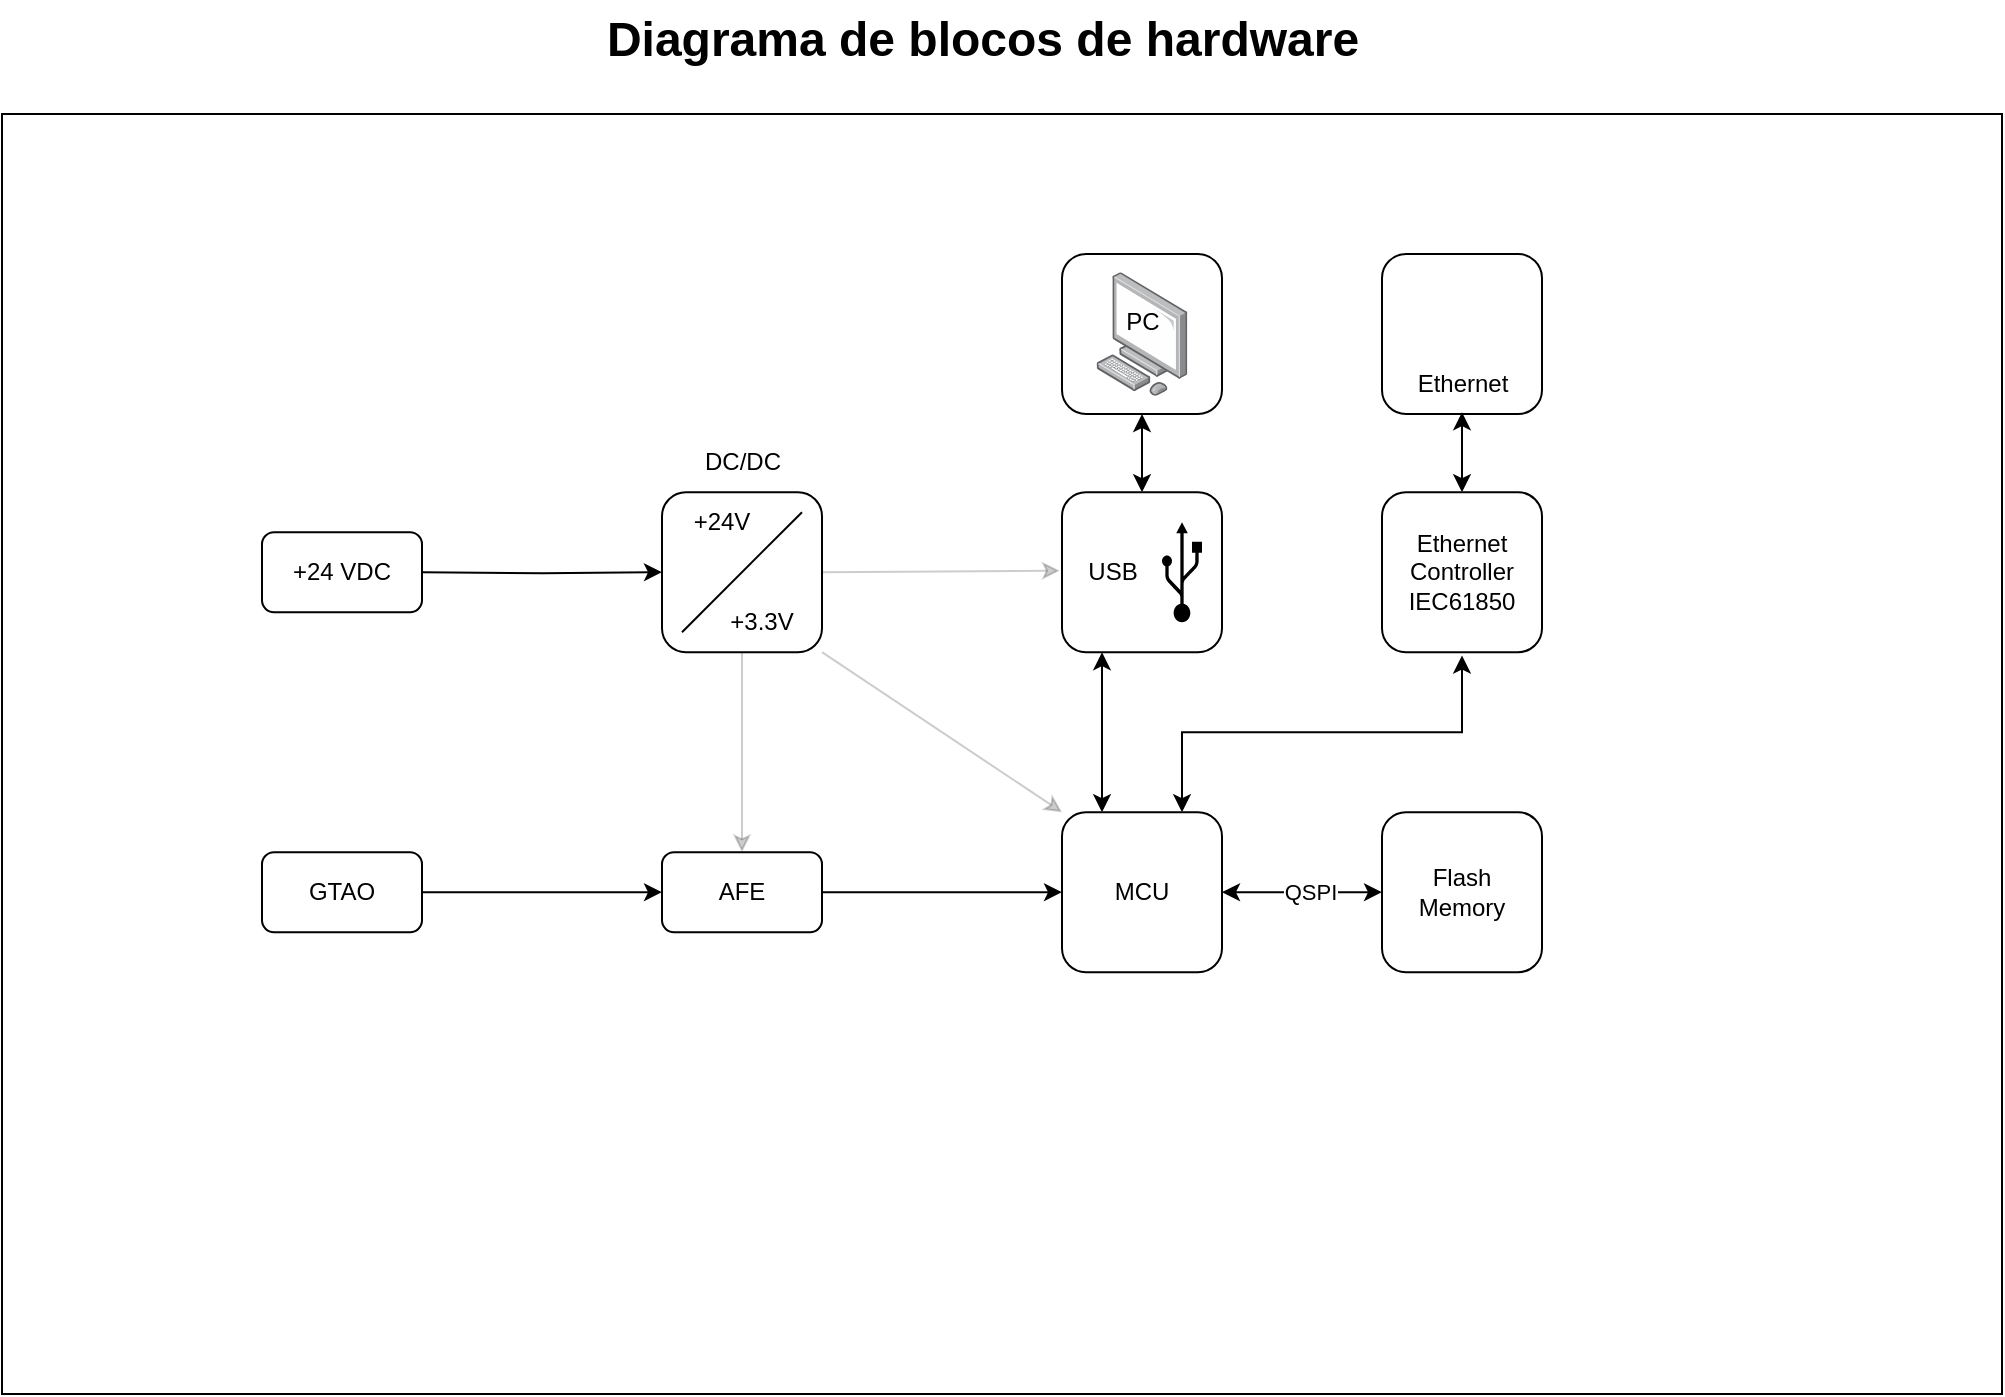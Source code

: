 <mxfile version="21.3.6" type="github">
  <diagram name="Page-1" id="smX_h_Syulk-mbbJK1Uy">
    <mxGraphModel dx="2049" dy="1080" grid="1" gridSize="10" guides="1" tooltips="1" connect="1" arrows="1" fold="1" page="1" pageScale="1" pageWidth="1169" pageHeight="827" math="0" shadow="0">
      <root>
        <mxCell id="0" />
        <mxCell id="1" parent="0" />
        <mxCell id="Z9HUjrv4dgqILaWere4b-49" value="" style="whiteSpace=wrap;html=1;gradientColor=none;fillColor=none;" vertex="1" parent="1">
          <mxGeometry x="80" y="120" width="1000" height="640" as="geometry" />
        </mxCell>
        <mxCell id="Z9HUjrv4dgqILaWere4b-1" value="AFE" style="rounded=1;whiteSpace=wrap;html=1;" vertex="1" parent="1">
          <mxGeometry x="410" y="489.1" width="80" height="40" as="geometry" />
        </mxCell>
        <mxCell id="Z9HUjrv4dgqILaWere4b-6" style="edgeStyle=orthogonalEdgeStyle;rounded=0;orthogonalLoop=1;jettySize=auto;html=1;exitX=0.25;exitY=0;exitDx=0;exitDy=0;entryX=0.25;entryY=1;entryDx=0;entryDy=0;startArrow=classic;startFill=1;" edge="1" parent="1" source="Z9HUjrv4dgqILaWere4b-2" target="Z9HUjrv4dgqILaWere4b-3">
          <mxGeometry relative="1" as="geometry" />
        </mxCell>
        <mxCell id="Z9HUjrv4dgqILaWere4b-11" style="edgeStyle=orthogonalEdgeStyle;rounded=0;orthogonalLoop=1;jettySize=auto;html=1;exitX=1;exitY=0.5;exitDx=0;exitDy=0;entryX=0;entryY=0.5;entryDx=0;entryDy=0;" edge="1" parent="1" source="Z9HUjrv4dgqILaWere4b-1" target="Z9HUjrv4dgqILaWere4b-2">
          <mxGeometry relative="1" as="geometry" />
        </mxCell>
        <mxCell id="Z9HUjrv4dgqILaWere4b-28" style="edgeStyle=orthogonalEdgeStyle;rounded=0;orthogonalLoop=1;jettySize=auto;html=1;exitX=1;exitY=0.5;exitDx=0;exitDy=0;entryX=0;entryY=0.5;entryDx=0;entryDy=0;startArrow=classic;startFill=1;" edge="1" parent="1" source="Z9HUjrv4dgqILaWere4b-2" target="Z9HUjrv4dgqILaWere4b-27">
          <mxGeometry relative="1" as="geometry" />
        </mxCell>
        <mxCell id="Z9HUjrv4dgqILaWere4b-30" value="QSPI" style="edgeLabel;html=1;align=center;verticalAlign=middle;resizable=0;points=[];" vertex="1" connectable="0" parent="Z9HUjrv4dgqILaWere4b-28">
          <mxGeometry x="-0.219" relative="1" as="geometry">
            <mxPoint x="13" as="offset" />
          </mxGeometry>
        </mxCell>
        <mxCell id="Z9HUjrv4dgqILaWere4b-36" style="edgeStyle=orthogonalEdgeStyle;rounded=0;orthogonalLoop=1;jettySize=auto;html=1;exitX=0.75;exitY=0;exitDx=0;exitDy=0;entryX=0.5;entryY=1.056;entryDx=0;entryDy=0;entryPerimeter=0;startArrow=classic;startFill=1;" edge="1" parent="1" source="Z9HUjrv4dgqILaWere4b-2">
          <mxGeometry relative="1" as="geometry">
            <mxPoint x="810" y="390.78" as="targetPoint" />
            <Array as="points">
              <mxPoint x="670" y="429.1" />
              <mxPoint x="810" y="429.1" />
            </Array>
          </mxGeometry>
        </mxCell>
        <mxCell id="Z9HUjrv4dgqILaWere4b-2" value="MCU" style="rounded=1;whiteSpace=wrap;html=1;" vertex="1" parent="1">
          <mxGeometry x="610" y="469.1" width="80" height="80" as="geometry" />
        </mxCell>
        <mxCell id="Z9HUjrv4dgqILaWere4b-8" style="edgeStyle=orthogonalEdgeStyle;rounded=0;orthogonalLoop=1;jettySize=auto;html=1;exitX=0.5;exitY=0;exitDx=0;exitDy=0;entryX=0.5;entryY=1;entryDx=0;entryDy=0;startArrow=classic;startFill=1;" edge="1" parent="1" source="Z9HUjrv4dgqILaWere4b-3" target="Z9HUjrv4dgqILaWere4b-37">
          <mxGeometry relative="1" as="geometry" />
        </mxCell>
        <mxCell id="Z9HUjrv4dgqILaWere4b-7" value="" style="image;points=[];aspect=fixed;html=1;align=center;shadow=0;dashed=0;image=img/lib/allied_telesis/computer_and_terminals/Personal_Computer.svg;" vertex="1" parent="1">
          <mxGeometry x="627.2" y="199.1" width="45.6" height="61.8" as="geometry" />
        </mxCell>
        <mxCell id="Z9HUjrv4dgqILaWere4b-10" value="" style="group" vertex="1" connectable="0" parent="1">
          <mxGeometry x="610" y="309.1" width="80" height="80" as="geometry" />
        </mxCell>
        <mxCell id="Z9HUjrv4dgqILaWere4b-3" value="" style="rounded=1;whiteSpace=wrap;html=1;" vertex="1" parent="Z9HUjrv4dgqILaWere4b-10">
          <mxGeometry width="80" height="80" as="geometry" />
        </mxCell>
        <mxCell id="Z9HUjrv4dgqILaWere4b-4" value="" style="shape=mxgraph.signs.tech.usb;html=1;pointerEvents=1;fillColor=#000000;strokeColor=none;verticalLabelPosition=bottom;verticalAlign=top;align=center;" vertex="1" parent="Z9HUjrv4dgqILaWere4b-10">
          <mxGeometry x="50" y="15" width="20" height="50" as="geometry" />
        </mxCell>
        <mxCell id="Z9HUjrv4dgqILaWere4b-5" value="USB" style="text;html=1;align=center;verticalAlign=middle;resizable=0;points=[];autosize=1;strokeColor=none;fillColor=none;" vertex="1" parent="Z9HUjrv4dgqILaWere4b-10">
          <mxGeometry y="25" width="50" height="30" as="geometry" />
        </mxCell>
        <mxCell id="Z9HUjrv4dgqILaWere4b-22" style="edgeStyle=orthogonalEdgeStyle;rounded=0;orthogonalLoop=1;jettySize=auto;html=1;exitX=1;exitY=0.5;exitDx=0;exitDy=0;entryX=0;entryY=0.5;entryDx=0;entryDy=0;" edge="1" parent="1" source="Z9HUjrv4dgqILaWere4b-14" target="Z9HUjrv4dgqILaWere4b-1">
          <mxGeometry relative="1" as="geometry" />
        </mxCell>
        <mxCell id="Z9HUjrv4dgqILaWere4b-14" value="GTAO" style="rounded=1;whiteSpace=wrap;html=1;" vertex="1" parent="1">
          <mxGeometry x="210" y="489.1" width="80" height="40" as="geometry" />
        </mxCell>
        <mxCell id="Z9HUjrv4dgqILaWere4b-15" value="" style="rounded=1;whiteSpace=wrap;html=1;" vertex="1" parent="1">
          <mxGeometry x="410" y="309.1" width="80" height="80" as="geometry" />
        </mxCell>
        <mxCell id="Z9HUjrv4dgqILaWere4b-19" value="" style="endArrow=classic;html=1;rounded=0;opacity=20;entryX=0;entryY=0;entryDx=0;entryDy=0;exitX=1;exitY=1;exitDx=0;exitDy=0;" edge="1" parent="1" source="Z9HUjrv4dgqILaWere4b-15" target="Z9HUjrv4dgqILaWere4b-2">
          <mxGeometry width="50" height="50" relative="1" as="geometry">
            <mxPoint x="490" y="379.1" as="sourcePoint" />
            <mxPoint x="570" y="319.1" as="targetPoint" />
          </mxGeometry>
        </mxCell>
        <mxCell id="Z9HUjrv4dgqILaWere4b-20" value="" style="endArrow=classic;html=1;rounded=0;opacity=20;entryX=0.5;entryY=0;entryDx=0;entryDy=0;exitX=0.5;exitY=1;exitDx=0;exitDy=0;" edge="1" parent="1" source="Z9HUjrv4dgqILaWere4b-15" target="Z9HUjrv4dgqILaWere4b-1">
          <mxGeometry width="50" height="50" relative="1" as="geometry">
            <mxPoint x="430" y="389.1" as="sourcePoint" />
            <mxPoint x="550" y="479.1" as="targetPoint" />
          </mxGeometry>
        </mxCell>
        <mxCell id="Z9HUjrv4dgqILaWere4b-21" value="" style="endArrow=classic;html=1;rounded=0;opacity=20;entryX=-0.022;entryY=0.475;entryDx=0;entryDy=0;entryPerimeter=0;" edge="1" parent="1" target="Z9HUjrv4dgqILaWere4b-5">
          <mxGeometry width="50" height="50" relative="1" as="geometry">
            <mxPoint x="490" y="349.1" as="sourcePoint" />
            <mxPoint x="610" y="439.1" as="targetPoint" />
          </mxGeometry>
        </mxCell>
        <mxCell id="Z9HUjrv4dgqILaWere4b-25" style="edgeStyle=orthogonalEdgeStyle;rounded=0;orthogonalLoop=1;jettySize=auto;html=1;exitX=0.5;exitY=0;exitDx=0;exitDy=0;exitPerimeter=0;entryX=0;entryY=0.5;entryDx=0;entryDy=0;" edge="1" parent="1" target="Z9HUjrv4dgqILaWere4b-15">
          <mxGeometry relative="1" as="geometry">
            <mxPoint x="290" y="349.1" as="sourcePoint" />
          </mxGeometry>
        </mxCell>
        <mxCell id="Z9HUjrv4dgqILaWere4b-26" value="+24 VDC" style="rounded=1;whiteSpace=wrap;html=1;" vertex="1" parent="1">
          <mxGeometry x="210" y="329.1" width="80" height="40" as="geometry" />
        </mxCell>
        <mxCell id="Z9HUjrv4dgqILaWere4b-27" value="Flash&lt;br&gt;Memory" style="rounded=1;whiteSpace=wrap;html=1;" vertex="1" parent="1">
          <mxGeometry x="770" y="469.1" width="80" height="80" as="geometry" />
        </mxCell>
        <mxCell id="Z9HUjrv4dgqILaWere4b-37" value="" style="rounded=1;whiteSpace=wrap;html=1;fillColor=none;" vertex="1" parent="1">
          <mxGeometry x="610" y="190" width="80" height="80" as="geometry" />
        </mxCell>
        <mxCell id="Z9HUjrv4dgqILaWere4b-38" value="PC" style="text;html=1;align=center;verticalAlign=middle;resizable=0;points=[];autosize=1;strokeColor=none;fillColor=none;" vertex="1" parent="1">
          <mxGeometry x="630" y="209.1" width="40" height="30" as="geometry" />
        </mxCell>
        <mxCell id="Z9HUjrv4dgqILaWere4b-39" value="+3.3V" style="text;html=1;strokeColor=none;fillColor=none;align=center;verticalAlign=middle;whiteSpace=wrap;rounded=0;" vertex="1" parent="1">
          <mxGeometry x="430" y="359.1" width="60" height="30" as="geometry" />
        </mxCell>
        <mxCell id="Z9HUjrv4dgqILaWere4b-40" value="" style="endArrow=none;html=1;rounded=0;endFill=0;" edge="1" parent="1">
          <mxGeometry width="50" height="50" relative="1" as="geometry">
            <mxPoint x="420" y="379.1" as="sourcePoint" />
            <mxPoint x="480" y="319.1" as="targetPoint" />
          </mxGeometry>
        </mxCell>
        <mxCell id="Z9HUjrv4dgqILaWere4b-41" value="+24V" style="text;html=1;strokeColor=none;fillColor=none;align=center;verticalAlign=middle;whiteSpace=wrap;rounded=0;" vertex="1" parent="1">
          <mxGeometry x="410" y="309.1" width="60" height="30" as="geometry" />
        </mxCell>
        <mxCell id="Z9HUjrv4dgqILaWere4b-42" value="DC/DC" style="text;html=1;align=center;verticalAlign=middle;resizable=0;points=[];autosize=1;strokeColor=none;fillColor=none;" vertex="1" parent="1">
          <mxGeometry x="420" y="279.1" width="60" height="30" as="geometry" />
        </mxCell>
        <mxCell id="Z9HUjrv4dgqILaWere4b-43" value="" style="group" vertex="1" connectable="0" parent="1">
          <mxGeometry x="770" y="190" width="80" height="80" as="geometry" />
        </mxCell>
        <mxCell id="Z9HUjrv4dgqILaWere4b-44" value="" style="rounded=1;whiteSpace=wrap;html=1;" vertex="1" parent="Z9HUjrv4dgqILaWere4b-43">
          <mxGeometry width="80" height="80" as="geometry" />
        </mxCell>
        <mxCell id="Z9HUjrv4dgqILaWere4b-45" value="" style="shape=image;html=1;verticalAlign=top;verticalLabelPosition=bottom;labelBackgroundColor=#ffffff;imageAspect=0;aspect=fixed;image=https://cdn1.iconfinder.com/data/icons/bootstrap-vol-2/16/ethernet-128.png" vertex="1" parent="Z9HUjrv4dgqILaWere4b-43">
          <mxGeometry x="21" y="10" width="38" height="38" as="geometry" />
        </mxCell>
        <mxCell id="Z9HUjrv4dgqILaWere4b-46" value="Ethernet" style="text;html=1;align=center;verticalAlign=middle;resizable=0;points=[];autosize=1;strokeColor=none;fillColor=none;" vertex="1" parent="Z9HUjrv4dgqILaWere4b-43">
          <mxGeometry x="5" y="50" width="70" height="30" as="geometry" />
        </mxCell>
        <mxCell id="Z9HUjrv4dgqILaWere4b-48" style="edgeStyle=orthogonalEdgeStyle;rounded=0;orthogonalLoop=1;jettySize=auto;html=1;exitX=0.5;exitY=0;exitDx=0;exitDy=0;startArrow=classic;startFill=1;" edge="1" parent="1" source="Z9HUjrv4dgqILaWere4b-47">
          <mxGeometry relative="1" as="geometry">
            <mxPoint x="810" y="269.1" as="targetPoint" />
          </mxGeometry>
        </mxCell>
        <mxCell id="Z9HUjrv4dgqILaWere4b-47" value="Ethernet&lt;br&gt;Controller&lt;br&gt;IEC61850" style="rounded=1;whiteSpace=wrap;html=1;" vertex="1" parent="1">
          <mxGeometry x="770" y="309.1" width="80" height="80" as="geometry" />
        </mxCell>
        <mxCell id="Z9HUjrv4dgqILaWere4b-50" value="Diagrama de blocos de hardware" style="text;html=1;align=center;verticalAlign=middle;resizable=0;points=[];autosize=1;strokeColor=none;fillColor=none;fontSize=24;fontStyle=1" vertex="1" parent="1">
          <mxGeometry x="370" y="63" width="400" height="40" as="geometry" />
        </mxCell>
      </root>
    </mxGraphModel>
  </diagram>
</mxfile>
